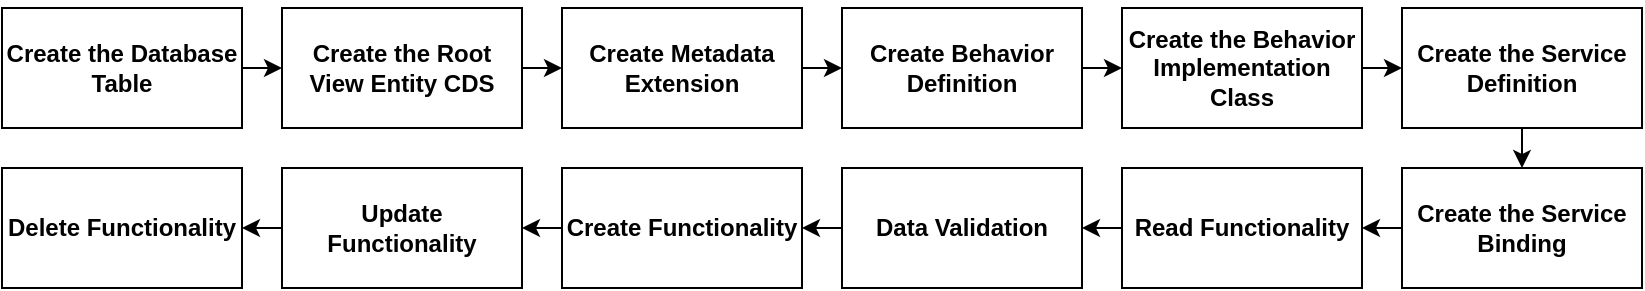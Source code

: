<mxfile version="24.2.3" type="github">
  <diagram name="Page-1" id="oUeACK6G_sxnaw3-UOka">
    <mxGraphModel dx="1242" dy="569" grid="1" gridSize="10" guides="1" tooltips="1" connect="1" arrows="1" fold="1" page="1" pageScale="1" pageWidth="850" pageHeight="1100" math="0" shadow="0">
      <root>
        <mxCell id="0" />
        <mxCell id="1" parent="0" />
        <mxCell id="tKWt_VBbdFQpkzMcRpfU-15" style="edgeStyle=orthogonalEdgeStyle;rounded=0;orthogonalLoop=1;jettySize=auto;html=1;exitX=1;exitY=0.5;exitDx=0;exitDy=0;entryX=0;entryY=0.5;entryDx=0;entryDy=0;" edge="1" parent="1" source="tKWt_VBbdFQpkzMcRpfU-1" target="tKWt_VBbdFQpkzMcRpfU-2">
          <mxGeometry relative="1" as="geometry" />
        </mxCell>
        <mxCell id="tKWt_VBbdFQpkzMcRpfU-1" value="&lt;p class=&quot;Bodycopy&quot;&gt;&lt;b&gt;&lt;span lang=&quot;EN-US&quot;&gt;Create the Database Table&lt;/span&gt;&lt;/b&gt;&lt;/p&gt;" style="rounded=0;whiteSpace=wrap;html=1;" vertex="1" parent="1">
          <mxGeometry x="15" y="10" width="120" height="60" as="geometry" />
        </mxCell>
        <mxCell id="tKWt_VBbdFQpkzMcRpfU-14" style="edgeStyle=orthogonalEdgeStyle;rounded=0;orthogonalLoop=1;jettySize=auto;html=1;exitX=1;exitY=0.5;exitDx=0;exitDy=0;entryX=0;entryY=0.5;entryDx=0;entryDy=0;" edge="1" parent="1" source="tKWt_VBbdFQpkzMcRpfU-2" target="tKWt_VBbdFQpkzMcRpfU-3">
          <mxGeometry relative="1" as="geometry" />
        </mxCell>
        <mxCell id="tKWt_VBbdFQpkzMcRpfU-2" value="&lt;p class=&quot;Bodycopy&quot;&gt;&lt;b&gt;&lt;span lang=&quot;EN-US&quot;&gt;Create the Root View Entity CDS&lt;/span&gt;&lt;/b&gt;&lt;/p&gt;" style="rounded=0;whiteSpace=wrap;html=1;" vertex="1" parent="1">
          <mxGeometry x="155" y="10" width="120" height="60" as="geometry" />
        </mxCell>
        <mxCell id="tKWt_VBbdFQpkzMcRpfU-16" style="edgeStyle=orthogonalEdgeStyle;rounded=0;orthogonalLoop=1;jettySize=auto;html=1;exitX=1;exitY=0.5;exitDx=0;exitDy=0;entryX=0;entryY=0.5;entryDx=0;entryDy=0;" edge="1" parent="1" source="tKWt_VBbdFQpkzMcRpfU-3" target="tKWt_VBbdFQpkzMcRpfU-4">
          <mxGeometry relative="1" as="geometry" />
        </mxCell>
        <mxCell id="tKWt_VBbdFQpkzMcRpfU-3" value="&lt;p class=&quot;Bodycopy&quot;&gt;&lt;b&gt;&lt;span lang=&quot;EN-US&quot;&gt;Create Metadata Extension&lt;/span&gt;&lt;/b&gt;&lt;/p&gt;" style="rounded=0;whiteSpace=wrap;html=1;" vertex="1" parent="1">
          <mxGeometry x="295" y="10" width="120" height="60" as="geometry" />
        </mxCell>
        <mxCell id="tKWt_VBbdFQpkzMcRpfU-17" style="edgeStyle=orthogonalEdgeStyle;rounded=0;orthogonalLoop=1;jettySize=auto;html=1;exitX=1;exitY=0.5;exitDx=0;exitDy=0;entryX=0;entryY=0.5;entryDx=0;entryDy=0;" edge="1" parent="1" source="tKWt_VBbdFQpkzMcRpfU-4" target="tKWt_VBbdFQpkzMcRpfU-5">
          <mxGeometry relative="1" as="geometry" />
        </mxCell>
        <mxCell id="tKWt_VBbdFQpkzMcRpfU-4" value="&lt;p class=&quot;Bodycopy&quot;&gt;&lt;b&gt;&lt;span lang=&quot;EN-US&quot;&gt;Create Behavior Definition&lt;/span&gt;&lt;/b&gt;&lt;/p&gt;" style="rounded=0;whiteSpace=wrap;html=1;" vertex="1" parent="1">
          <mxGeometry x="435" y="10" width="120" height="60" as="geometry" />
        </mxCell>
        <mxCell id="tKWt_VBbdFQpkzMcRpfU-18" style="edgeStyle=orthogonalEdgeStyle;rounded=0;orthogonalLoop=1;jettySize=auto;html=1;exitX=1;exitY=0.5;exitDx=0;exitDy=0;entryX=0;entryY=0.5;entryDx=0;entryDy=0;" edge="1" parent="1" source="tKWt_VBbdFQpkzMcRpfU-5" target="tKWt_VBbdFQpkzMcRpfU-6">
          <mxGeometry relative="1" as="geometry" />
        </mxCell>
        <mxCell id="tKWt_VBbdFQpkzMcRpfU-5" value="&lt;p class=&quot;Bodycopy&quot;&gt;&lt;b&gt;&lt;span lang=&quot;EN-US&quot;&gt;Create the Behavior Implementation Class&lt;/span&gt;&lt;/b&gt;&lt;/p&gt;" style="rounded=0;whiteSpace=wrap;html=1;" vertex="1" parent="1">
          <mxGeometry x="575" y="10" width="120" height="60" as="geometry" />
        </mxCell>
        <mxCell id="tKWt_VBbdFQpkzMcRpfU-19" style="edgeStyle=orthogonalEdgeStyle;rounded=0;orthogonalLoop=1;jettySize=auto;html=1;exitX=0.5;exitY=1;exitDx=0;exitDy=0;entryX=0.5;entryY=0;entryDx=0;entryDy=0;" edge="1" parent="1" source="tKWt_VBbdFQpkzMcRpfU-6" target="tKWt_VBbdFQpkzMcRpfU-7">
          <mxGeometry relative="1" as="geometry" />
        </mxCell>
        <mxCell id="tKWt_VBbdFQpkzMcRpfU-6" value="&lt;p class=&quot;Bodycopy&quot;&gt;&lt;b&gt;&lt;span lang=&quot;EN-US&quot;&gt;Create the Service Definition&lt;/span&gt;&lt;/b&gt;&lt;/p&gt;" style="rounded=0;whiteSpace=wrap;html=1;" vertex="1" parent="1">
          <mxGeometry x="715" y="10" width="120" height="60" as="geometry" />
        </mxCell>
        <mxCell id="tKWt_VBbdFQpkzMcRpfU-20" style="edgeStyle=orthogonalEdgeStyle;rounded=0;orthogonalLoop=1;jettySize=auto;html=1;exitX=0;exitY=0.5;exitDx=0;exitDy=0;entryX=1;entryY=0.5;entryDx=0;entryDy=0;" edge="1" parent="1" source="tKWt_VBbdFQpkzMcRpfU-7" target="tKWt_VBbdFQpkzMcRpfU-8">
          <mxGeometry relative="1" as="geometry" />
        </mxCell>
        <mxCell id="tKWt_VBbdFQpkzMcRpfU-7" value="&lt;p class=&quot;Bodycopy&quot;&gt;&lt;b&gt;&lt;span lang=&quot;EN-US&quot;&gt;Create the Service Binding&lt;/span&gt;&lt;/b&gt;&lt;/p&gt;" style="rounded=0;whiteSpace=wrap;html=1;" vertex="1" parent="1">
          <mxGeometry x="715" y="90" width="120" height="60" as="geometry" />
        </mxCell>
        <mxCell id="tKWt_VBbdFQpkzMcRpfU-21" style="edgeStyle=orthogonalEdgeStyle;rounded=0;orthogonalLoop=1;jettySize=auto;html=1;exitX=0;exitY=0.5;exitDx=0;exitDy=0;entryX=1;entryY=0.5;entryDx=0;entryDy=0;" edge="1" parent="1" source="tKWt_VBbdFQpkzMcRpfU-8" target="tKWt_VBbdFQpkzMcRpfU-12">
          <mxGeometry relative="1" as="geometry" />
        </mxCell>
        <mxCell id="tKWt_VBbdFQpkzMcRpfU-8" value="&lt;p class=&quot;Bodycopy&quot;&gt;&lt;b&gt;&lt;span lang=&quot;EN-US&quot;&gt;Read Functionality&lt;/span&gt;&lt;/b&gt;&lt;/p&gt;" style="rounded=0;whiteSpace=wrap;html=1;" vertex="1" parent="1">
          <mxGeometry x="575" y="90" width="120" height="60" as="geometry" />
        </mxCell>
        <mxCell id="tKWt_VBbdFQpkzMcRpfU-23" style="edgeStyle=orthogonalEdgeStyle;rounded=0;orthogonalLoop=1;jettySize=auto;html=1;exitX=0;exitY=0.5;exitDx=0;exitDy=0;entryX=1;entryY=0.5;entryDx=0;entryDy=0;" edge="1" parent="1" source="tKWt_VBbdFQpkzMcRpfU-9" target="tKWt_VBbdFQpkzMcRpfU-10">
          <mxGeometry relative="1" as="geometry" />
        </mxCell>
        <mxCell id="tKWt_VBbdFQpkzMcRpfU-9" value="&lt;p class=&quot;Bodycopy&quot;&gt;&lt;b&gt;&lt;span lang=&quot;EN-US&quot;&gt;Create Functionality&lt;/span&gt;&lt;/b&gt;&lt;/p&gt;" style="rounded=0;whiteSpace=wrap;html=1;" vertex="1" parent="1">
          <mxGeometry x="295" y="90" width="120" height="60" as="geometry" />
        </mxCell>
        <mxCell id="tKWt_VBbdFQpkzMcRpfU-24" style="edgeStyle=orthogonalEdgeStyle;rounded=0;orthogonalLoop=1;jettySize=auto;html=1;exitX=0;exitY=0.5;exitDx=0;exitDy=0;entryX=1;entryY=0.5;entryDx=0;entryDy=0;" edge="1" parent="1" source="tKWt_VBbdFQpkzMcRpfU-10" target="tKWt_VBbdFQpkzMcRpfU-11">
          <mxGeometry relative="1" as="geometry" />
        </mxCell>
        <mxCell id="tKWt_VBbdFQpkzMcRpfU-10" value="&lt;p class=&quot;Bodycopy&quot;&gt;&lt;b&gt;&lt;span lang=&quot;EN-US&quot;&gt;Update Functionality&lt;/span&gt;&lt;/b&gt;&lt;/p&gt;" style="rounded=0;whiteSpace=wrap;html=1;" vertex="1" parent="1">
          <mxGeometry x="155" y="90" width="120" height="60" as="geometry" />
        </mxCell>
        <mxCell id="tKWt_VBbdFQpkzMcRpfU-11" value="&lt;p class=&quot;Bodycopy&quot;&gt;&lt;b&gt;&lt;span lang=&quot;EN-US&quot;&gt;Delete Functionality&lt;/span&gt;&lt;/b&gt;&lt;/p&gt;" style="rounded=0;whiteSpace=wrap;html=1;" vertex="1" parent="1">
          <mxGeometry x="15" y="90" width="120" height="60" as="geometry" />
        </mxCell>
        <mxCell id="tKWt_VBbdFQpkzMcRpfU-22" style="edgeStyle=orthogonalEdgeStyle;rounded=0;orthogonalLoop=1;jettySize=auto;html=1;exitX=0;exitY=0.5;exitDx=0;exitDy=0;entryX=1;entryY=0.5;entryDx=0;entryDy=0;" edge="1" parent="1" source="tKWt_VBbdFQpkzMcRpfU-12" target="tKWt_VBbdFQpkzMcRpfU-9">
          <mxGeometry relative="1" as="geometry" />
        </mxCell>
        <mxCell id="tKWt_VBbdFQpkzMcRpfU-12" value="&lt;p class=&quot;Bodycopy&quot;&gt;&lt;b&gt;&lt;span lang=&quot;EN-US&quot;&gt;Data Validation&lt;/span&gt;&lt;/b&gt;&lt;/p&gt;" style="rounded=0;whiteSpace=wrap;html=1;" vertex="1" parent="1">
          <mxGeometry x="435" y="90" width="120" height="60" as="geometry" />
        </mxCell>
      </root>
    </mxGraphModel>
  </diagram>
</mxfile>
